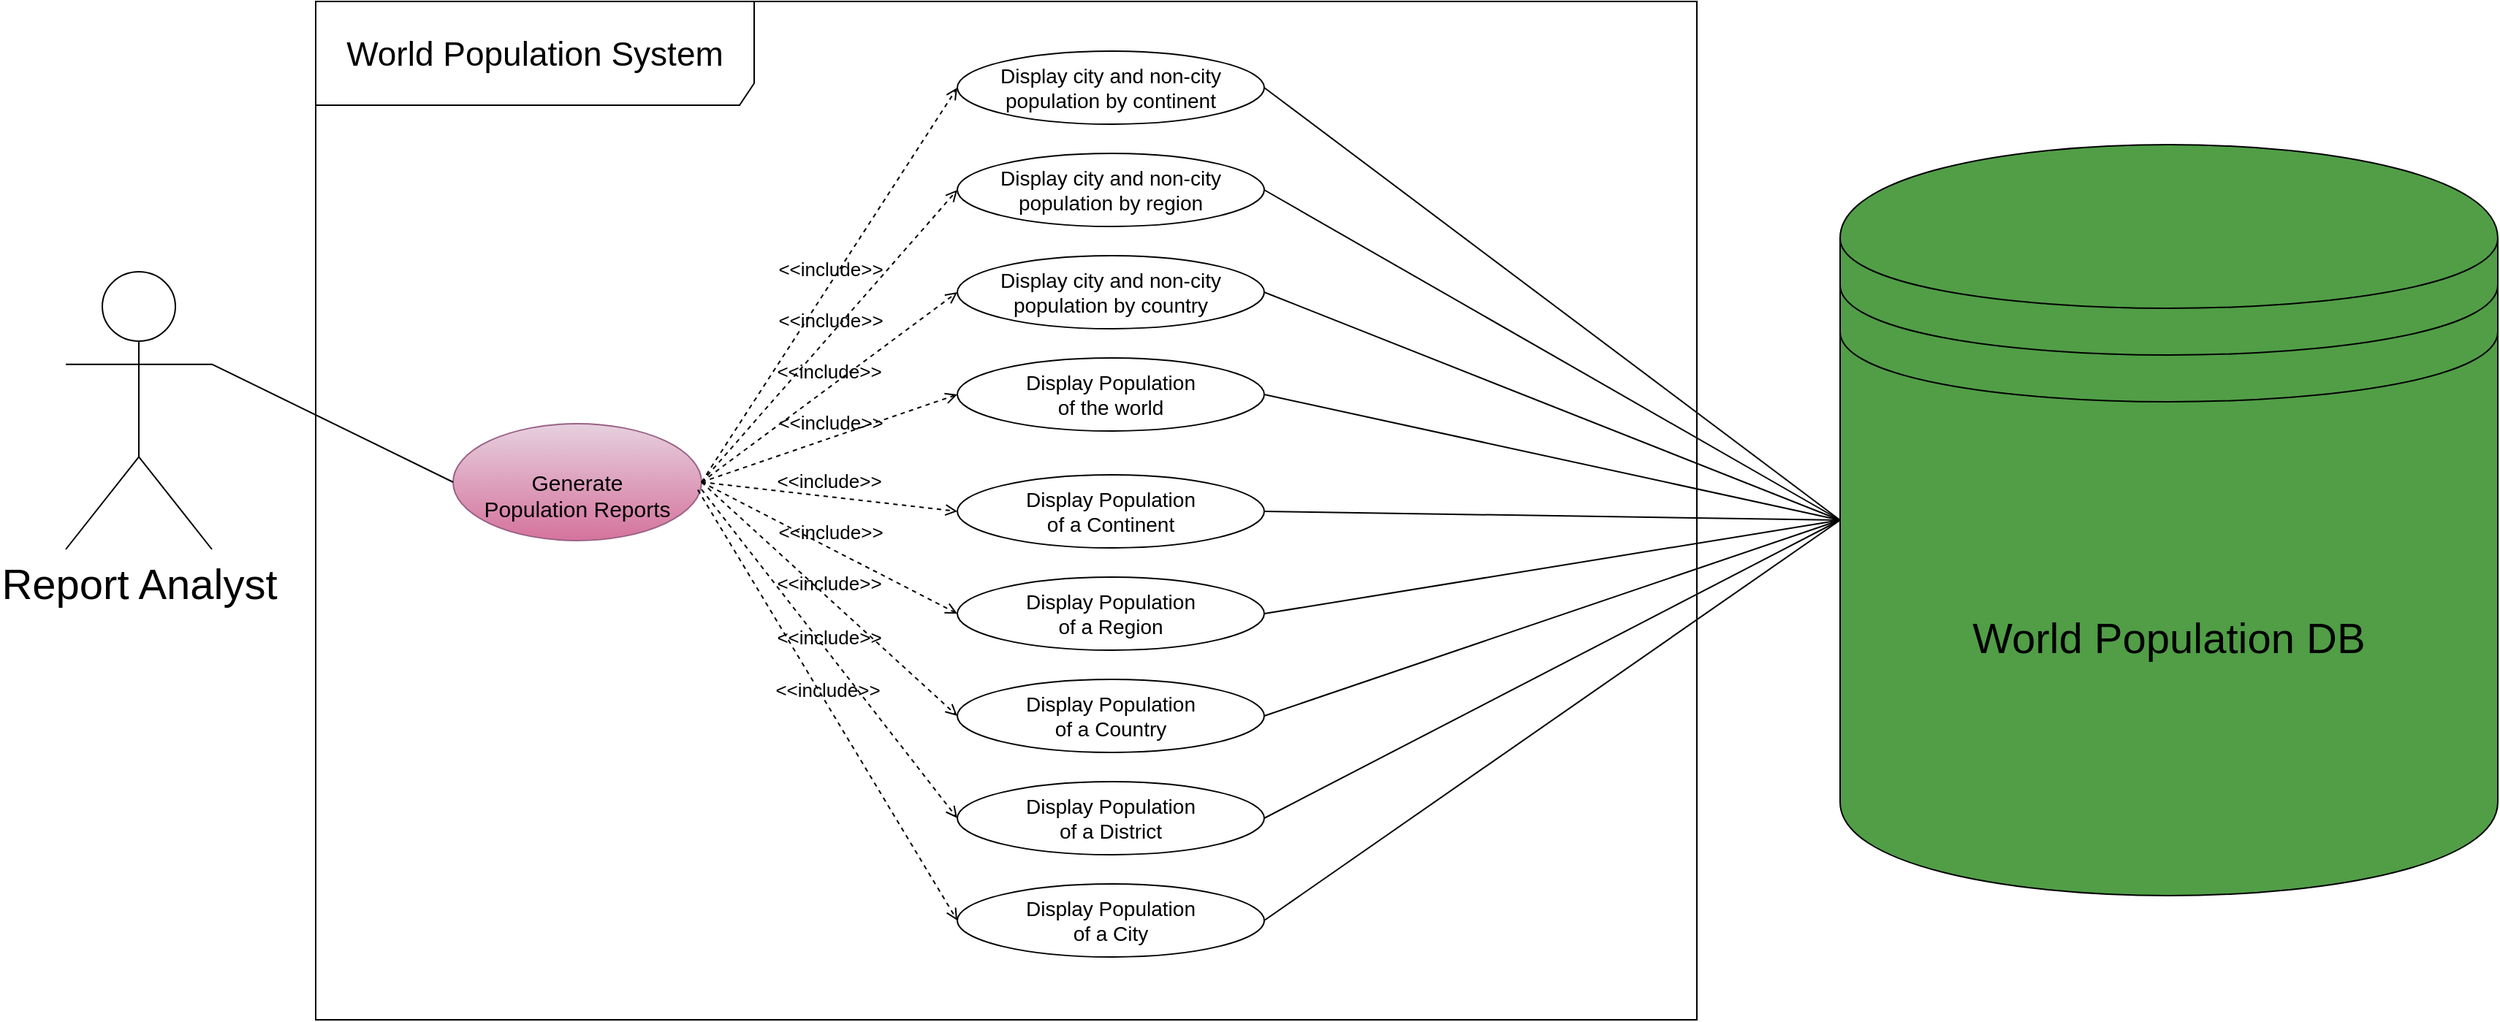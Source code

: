 <mxfile version="22.1.22" type="embed">
  <diagram id="23iRSUPoRavnBvh4doch" name="Page-1">
    <mxGraphModel dx="1684" dy="-432" grid="0" gridSize="10" guides="1" tooltips="1" connect="1" arrows="1" fold="1" page="0" pageScale="1" pageWidth="827" pageHeight="1169" background="none" math="0" shadow="0">
      <root>
        <mxCell id="0" />
        <mxCell id="1" parent="0" />
        <mxCell id="2" value="&lt;font style=&quot;font-size: 29px;&quot;&gt;Report Analyst&lt;/font&gt;" style="shape=umlActor;verticalLabelPosition=bottom;verticalAlign=top;html=1;outlineConnect=0;" parent="1" vertex="1">
          <mxGeometry x="-171" y="1500" width="100" height="190" as="geometry" />
        </mxCell>
        <mxCell id="52" value="&lt;font style=&quot;font-size: 29px;&quot;&gt;World Population DB&lt;/font&gt;" style="shape=datastore;whiteSpace=wrap;html=1;fillColor=#519e47;" parent="1" vertex="1">
          <mxGeometry x="1043" y="1413" width="450" height="514" as="geometry" />
        </mxCell>
        <mxCell id="100" value="&lt;font style=&quot;font-size: 23px;&quot;&gt;World Population System&lt;/font&gt;" style="shape=umlFrame;whiteSpace=wrap;html=1;pointerEvents=0;recursiveResize=0;container=1;collapsible=0;width=300;height=71;" parent="1" vertex="1">
          <mxGeometry y="1315" width="945" height="697" as="geometry" />
        </mxCell>
        <mxCell id="7" value="&lt;font style=&quot;font-size: 15px;&quot;&gt;&lt;br&gt;Generate &lt;br&gt;Population Reports&lt;/font&gt;" style="ellipse;whiteSpace=wrap;html=1;fillColor=#e6d0de;gradientColor=#d5739d;strokeColor=#996185;" parent="100" vertex="1">
          <mxGeometry x="94" y="289" width="170" height="80" as="geometry" />
        </mxCell>
        <mxCell id="35" value="&lt;span style=&quot;font-size: 14px;&quot; data-end=&quot;2373&quot; data-start=&quot;2336&quot;&gt;Display city and non-city &lt;br&gt;population by continent&lt;/span&gt;" style="ellipse;whiteSpace=wrap;html=1;" parent="100" vertex="1">
          <mxGeometry x="439" y="34" width="210" height="50" as="geometry" />
        </mxCell>
        <mxCell id="36" value="&lt;span style=&quot;font-size: 14px;&quot; data-end=&quot;2373&quot; data-start=&quot;2336&quot;&gt;Display city and non-city &lt;br&gt;population&amp;nbsp;by region&lt;br&gt;&lt;/span&gt;" style="ellipse;whiteSpace=wrap;html=1;" parent="100" vertex="1">
          <mxGeometry x="439" y="104" width="210" height="50" as="geometry" />
        </mxCell>
        <mxCell id="37" value="&lt;font style=&quot;font-size: 14px;&quot;&gt;Display city and non-city &lt;br&gt;population&amp;nbsp;by country&lt;/font&gt;" style="ellipse;whiteSpace=wrap;html=1;" parent="100" vertex="1">
          <mxGeometry x="439" y="174" width="210" height="50" as="geometry" />
        </mxCell>
        <mxCell id="38" value="&lt;span style=&quot;font-size: 14px;&quot; data-end=&quot;2373&quot; data-start=&quot;2336&quot;&gt;Display Population &lt;br&gt;of the world&lt;/span&gt;" style="ellipse;whiteSpace=wrap;html=1;" parent="100" vertex="1">
          <mxGeometry x="439" y="244" width="210" height="50" as="geometry" />
        </mxCell>
        <mxCell id="39" value="&lt;span style=&quot;font-size: 14px;&quot; data-end=&quot;2781&quot; data-start=&quot;2744&quot;&gt;Display Population &lt;br&gt;of a Continent&lt;/span&gt;" style="ellipse;whiteSpace=wrap;html=1;" parent="100" vertex="1">
          <mxGeometry x="439" y="324" width="210" height="50" as="geometry" />
        </mxCell>
        <mxCell id="40" value="&lt;span style=&quot;font-size: 14px;&quot; data-end=&quot;2781&quot; data-start=&quot;2744&quot;&gt;Display Population &lt;br&gt;of a Country&lt;/span&gt;" style="ellipse;whiteSpace=wrap;html=1;" parent="100" vertex="1">
          <mxGeometry x="439" y="464" width="210" height="50" as="geometry" />
        </mxCell>
        <mxCell id="44" value="&lt;span style=&quot;font-size: 14px;&quot; data-end=&quot;2781&quot; data-start=&quot;2744&quot;&gt;Display Population &lt;br&gt;of a Region&lt;/span&gt;" style="ellipse;whiteSpace=wrap;html=1;" parent="100" vertex="1">
          <mxGeometry x="439" y="394" width="210" height="50" as="geometry" />
        </mxCell>
        <mxCell id="45" value="&lt;span style=&quot;font-size: 14px;&quot; data-end=&quot;2781&quot; data-start=&quot;2744&quot;&gt;Display Population &lt;br&gt;of a District&lt;/span&gt;" style="ellipse;whiteSpace=wrap;html=1;" parent="100" vertex="1">
          <mxGeometry x="439" y="534" width="210" height="50" as="geometry" />
        </mxCell>
        <mxCell id="46" value="&lt;span style=&quot;font-size: 14px;&quot; data-end=&quot;2781&quot; data-start=&quot;2744&quot;&gt;Display Population &lt;br&gt;of a City&lt;/span&gt;" style="ellipse;whiteSpace=wrap;html=1;" parent="100" vertex="1">
          <mxGeometry x="439" y="604" width="210" height="50" as="geometry" />
        </mxCell>
        <mxCell id="84" value="&lt;font style=&quot;font-size: 13px;&quot;&gt;&amp;lt;&amp;lt;include&amp;gt;&amp;gt;&lt;/font&gt;" style="html=1;verticalAlign=bottom;labelBackgroundColor=none;endArrow=open;endFill=0;dashed=1;rounded=0;entryX=0;entryY=0.5;entryDx=0;entryDy=0;exitX=1;exitY=0.5;exitDx=0;exitDy=0;" parent="100" source="7" target="35" edge="1">
          <mxGeometry width="160" relative="1" as="geometry">
            <mxPoint x="164" y="284" as="sourcePoint" />
            <mxPoint x="324" y="284" as="targetPoint" />
          </mxGeometry>
        </mxCell>
        <mxCell id="85" value="&lt;font style=&quot;font-size: 13px;&quot;&gt;&amp;lt;&amp;lt;include&amp;gt;&amp;gt;&lt;/font&gt;" style="html=1;verticalAlign=bottom;labelBackgroundColor=none;endArrow=open;endFill=0;dashed=1;rounded=0;entryX=0;entryY=0.5;entryDx=0;entryDy=0;exitX=1;exitY=0.5;exitDx=0;exitDy=0;" parent="100" source="7" target="36" edge="1">
          <mxGeometry width="160" relative="1" as="geometry">
            <mxPoint x="214" y="234" as="sourcePoint" />
            <mxPoint x="374" y="234" as="targetPoint" />
          </mxGeometry>
        </mxCell>
        <mxCell id="86" value="&lt;font style=&quot;font-size: 13px;&quot;&gt;&amp;lt;&amp;lt;include&amp;gt;&amp;gt;&lt;/font&gt;" style="html=1;verticalAlign=bottom;labelBackgroundColor=none;endArrow=open;endFill=0;dashed=1;rounded=0;exitX=1;exitY=0.5;exitDx=0;exitDy=0;entryX=0;entryY=0.5;entryDx=0;entryDy=0;" parent="100" source="7" target="37" edge="1">
          <mxGeometry width="160" relative="1" as="geometry">
            <mxPoint x="214" y="234" as="sourcePoint" />
            <mxPoint x="374" y="234" as="targetPoint" />
          </mxGeometry>
        </mxCell>
        <mxCell id="87" value="&lt;font style=&quot;font-size: 13px;&quot;&gt;&amp;lt;&amp;lt;include&amp;gt;&amp;gt;&lt;/font&gt;" style="html=1;verticalAlign=bottom;labelBackgroundColor=none;endArrow=open;endFill=0;dashed=1;rounded=0;exitX=1;exitY=0.5;exitDx=0;exitDy=0;entryX=0;entryY=0.5;entryDx=0;entryDy=0;" parent="100" source="7" target="38" edge="1">
          <mxGeometry width="160" relative="1" as="geometry">
            <mxPoint x="214" y="234" as="sourcePoint" />
            <mxPoint x="374" y="234" as="targetPoint" />
          </mxGeometry>
        </mxCell>
        <mxCell id="88" value="&lt;font style=&quot;font-size: 13px;&quot;&gt;&amp;lt;&amp;lt;include&amp;gt;&amp;gt;&lt;/font&gt;" style="html=1;verticalAlign=bottom;labelBackgroundColor=none;endArrow=open;endFill=0;dashed=1;rounded=0;entryX=0;entryY=0.5;entryDx=0;entryDy=0;exitX=1;exitY=0.5;exitDx=0;exitDy=0;" parent="100" source="7" target="39" edge="1">
          <mxGeometry width="160" relative="1" as="geometry">
            <mxPoint x="264" y="324" as="sourcePoint" />
            <mxPoint x="374" y="234" as="targetPoint" />
          </mxGeometry>
        </mxCell>
        <mxCell id="89" value="&lt;font style=&quot;font-size: 13px;&quot;&gt;&amp;lt;&amp;lt;include&amp;gt;&amp;gt;&lt;/font&gt;" style="html=1;verticalAlign=bottom;labelBackgroundColor=none;endArrow=open;endFill=0;dashed=1;rounded=0;exitX=1;exitY=0.5;exitDx=0;exitDy=0;entryX=0;entryY=0.5;entryDx=0;entryDy=0;" parent="100" source="7" target="44" edge="1">
          <mxGeometry width="160" relative="1" as="geometry">
            <mxPoint x="224" y="244" as="sourcePoint" />
            <mxPoint x="384" y="244" as="targetPoint" />
          </mxGeometry>
        </mxCell>
        <mxCell id="90" value="&lt;font style=&quot;font-size: 13px;&quot;&gt;&amp;lt;&amp;lt;include&amp;gt;&amp;gt;&lt;/font&gt;" style="html=1;verticalAlign=bottom;labelBackgroundColor=none;endArrow=open;endFill=0;dashed=1;rounded=0;exitX=1;exitY=0.5;exitDx=0;exitDy=0;entryX=0;entryY=0.5;entryDx=0;entryDy=0;" parent="100" source="7" target="40" edge="1">
          <mxGeometry width="160" relative="1" as="geometry">
            <mxPoint x="224" y="244" as="sourcePoint" />
            <mxPoint x="384" y="244" as="targetPoint" />
          </mxGeometry>
        </mxCell>
        <mxCell id="91" value="&lt;font style=&quot;font-size: 13px;&quot;&gt;&amp;lt;&amp;lt;include&amp;gt;&amp;gt;&lt;/font&gt;" style="html=1;verticalAlign=bottom;labelBackgroundColor=none;endArrow=open;endFill=0;dashed=1;rounded=0;entryX=0;entryY=0.5;entryDx=0;entryDy=0;" parent="100" target="45" edge="1">
          <mxGeometry width="160" relative="1" as="geometry">
            <mxPoint x="264" y="334" as="sourcePoint" />
            <mxPoint x="384" y="464" as="targetPoint" />
          </mxGeometry>
        </mxCell>
        <mxCell id="92" value="&lt;font style=&quot;font-size: 13px;&quot;&gt;&amp;lt;&amp;lt;include&amp;gt;&amp;gt;&lt;/font&gt;" style="html=1;verticalAlign=bottom;labelBackgroundColor=none;endArrow=open;endFill=0;dashed=1;rounded=0;entryX=0;entryY=0.5;entryDx=0;entryDy=0;exitX=0.985;exitY=0.566;exitDx=0;exitDy=0;exitPerimeter=0;" parent="100" source="7" target="46" edge="1">
          <mxGeometry width="160" relative="1" as="geometry">
            <mxPoint x="204" y="434" as="sourcePoint" />
            <mxPoint x="364" y="434" as="targetPoint" />
          </mxGeometry>
        </mxCell>
        <mxCell id="104" value="" style="endArrow=none;html=1;rounded=0;entryX=0;entryY=0.5;entryDx=0;entryDy=0;exitX=1;exitY=0.333;exitDx=0;exitDy=0;exitPerimeter=0;" parent="1" source="2" target="7" edge="1">
          <mxGeometry width="50" height="50" relative="1" as="geometry">
            <mxPoint x="-450" y="800" as="sourcePoint" />
            <mxPoint x="190" y="960" as="targetPoint" />
          </mxGeometry>
        </mxCell>
        <mxCell id="133" value="" style="endArrow=none;html=1;rounded=0;exitX=1;exitY=0.5;exitDx=0;exitDy=0;entryX=0;entryY=0.5;entryDx=0;entryDy=0;" parent="1" source="35" target="52" edge="1">
          <mxGeometry width="50" height="50" relative="1" as="geometry">
            <mxPoint x="920" y="1640" as="sourcePoint" />
            <mxPoint x="1190" y="890" as="targetPoint" />
          </mxGeometry>
        </mxCell>
        <mxCell id="134" value="" style="endArrow=none;html=1;rounded=0;exitX=1;exitY=0.5;exitDx=0;exitDy=0;entryX=0;entryY=0.5;entryDx=0;entryDy=0;" parent="1" source="36" target="52" edge="1">
          <mxGeometry width="50" height="50" relative="1" as="geometry">
            <mxPoint x="950" y="1210" as="sourcePoint" />
            <mxPoint x="1000" y="1160" as="targetPoint" />
          </mxGeometry>
        </mxCell>
        <mxCell id="135" value="" style="endArrow=none;html=1;rounded=0;exitX=1;exitY=0.5;exitDx=0;exitDy=0;entryX=0;entryY=0.5;entryDx=0;entryDy=0;" parent="1" source="37" target="52" edge="1">
          <mxGeometry width="50" height="50" relative="1" as="geometry">
            <mxPoint x="950" y="1210" as="sourcePoint" />
            <mxPoint x="1000" y="1160" as="targetPoint" />
          </mxGeometry>
        </mxCell>
        <mxCell id="136" value="" style="endArrow=none;html=1;rounded=0;exitX=1;exitY=0.5;exitDx=0;exitDy=0;entryX=0;entryY=0.5;entryDx=0;entryDy=0;" parent="1" source="38" target="52" edge="1">
          <mxGeometry width="50" height="50" relative="1" as="geometry">
            <mxPoint x="950" y="1210" as="sourcePoint" />
            <mxPoint x="1000" y="1160" as="targetPoint" />
          </mxGeometry>
        </mxCell>
        <mxCell id="137" value="" style="endArrow=none;html=1;rounded=0;exitX=1;exitY=0.5;exitDx=0;exitDy=0;entryX=0;entryY=0.5;entryDx=0;entryDy=0;" parent="1" source="39" target="52" edge="1">
          <mxGeometry width="50" height="50" relative="1" as="geometry">
            <mxPoint x="950" y="1210" as="sourcePoint" />
            <mxPoint x="1130" y="1050" as="targetPoint" />
          </mxGeometry>
        </mxCell>
        <mxCell id="138" value="" style="endArrow=none;html=1;rounded=0;exitX=1;exitY=0.5;exitDx=0;exitDy=0;entryX=0;entryY=0.5;entryDx=0;entryDy=0;" parent="1" source="44" target="52" edge="1">
          <mxGeometry width="50" height="50" relative="1" as="geometry">
            <mxPoint x="950" y="1460" as="sourcePoint" />
            <mxPoint x="1150" y="930" as="targetPoint" />
          </mxGeometry>
        </mxCell>
        <mxCell id="139" value="" style="endArrow=none;html=1;rounded=0;exitX=1;exitY=0.5;exitDx=0;exitDy=0;entryX=0;entryY=0.5;entryDx=0;entryDy=0;" parent="1" source="40" target="52" edge="1">
          <mxGeometry width="50" height="50" relative="1" as="geometry">
            <mxPoint x="950" y="1460" as="sourcePoint" />
            <mxPoint x="1200" y="960" as="targetPoint" />
          </mxGeometry>
        </mxCell>
        <mxCell id="140" value="" style="endArrow=none;html=1;rounded=0;exitX=1;exitY=0.5;exitDx=0;exitDy=0;entryX=0;entryY=0.5;entryDx=0;entryDy=0;" parent="1" source="45" target="52" edge="1">
          <mxGeometry width="50" height="50" relative="1" as="geometry">
            <mxPoint x="950" y="1460" as="sourcePoint" />
            <mxPoint x="1000" y="1410" as="targetPoint" />
          </mxGeometry>
        </mxCell>
        <mxCell id="141" value="" style="endArrow=none;html=1;rounded=0;exitX=1;exitY=0.5;exitDx=0;exitDy=0;entryX=0;entryY=0.5;entryDx=0;entryDy=0;" parent="1" source="46" target="52" edge="1">
          <mxGeometry width="50" height="50" relative="1" as="geometry">
            <mxPoint x="950" y="1460" as="sourcePoint" />
            <mxPoint x="1170" y="910" as="targetPoint" />
          </mxGeometry>
        </mxCell>
      </root>
    </mxGraphModel>
  </diagram>
</mxfile>

